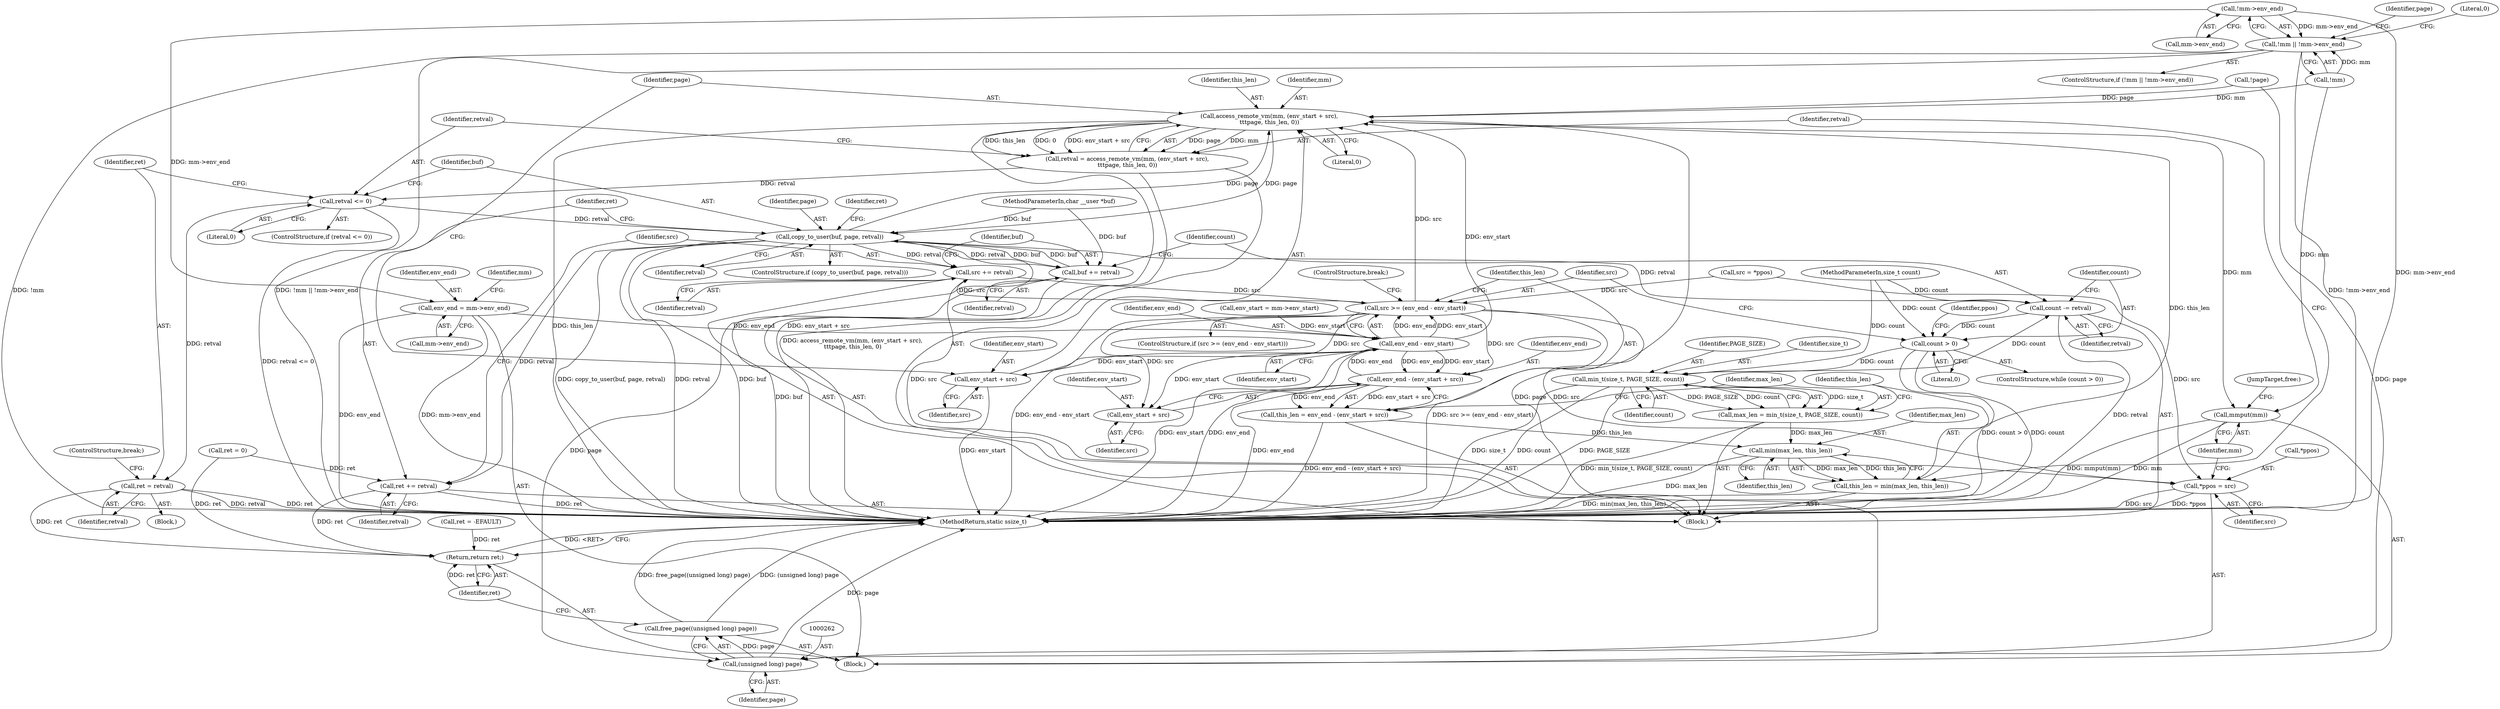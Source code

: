 digraph "0_linux_8148a73c9901a8794a50f950083c00ccf97d43b3@pointer" {
"1000129" [label="(Call,!mm->env_end)"];
"1000126" [label="(Call,!mm || !mm->env_end)"];
"1000168" [label="(Call,env_end = mm->env_end)"];
"1000189" [label="(Call,env_end - env_start)"];
"1000187" [label="(Call,src >= (env_end - env_start))"];
"1000195" [label="(Call,env_end - (env_start + src))"];
"1000193" [label="(Call,this_len = env_end - (env_start + src))"];
"1000208" [label="(Call,min(max_len, this_len))"];
"1000206" [label="(Call,this_len = min(max_len, this_len))"];
"1000213" [label="(Call,access_remote_vm(mm, (env_start + src),\n\t\t\tpage, this_len, 0))"];
"1000211" [label="(Call,retval = access_remote_vm(mm, (env_start + src),\n\t\t\tpage, this_len, 0))"];
"1000222" [label="(Call,retval <= 0)"];
"1000226" [label="(Call,ret = retval)"];
"1000264" [label="(Return,return ret;)"];
"1000231" [label="(Call,copy_to_user(buf, page, retval))"];
"1000241" [label="(Call,ret += retval)"];
"1000244" [label="(Call,src += retval)"];
"1000253" [label="(Call,*ppos = src)"];
"1000247" [label="(Call,buf += retval)"];
"1000250" [label="(Call,count -= retval)"];
"1000179" [label="(Call,count > 0)"];
"1000202" [label="(Call,min_t(size_t, PAGE_SIZE, count))"];
"1000200" [label="(Call,max_len = min_t(size_t, PAGE_SIZE, count))"];
"1000261" [label="(Call,(unsigned long) page)"];
"1000260" [label="(Call,free_page((unsigned long) page))"];
"1000257" [label="(Call,mmput(mm))"];
"1000197" [label="(Call,env_start + src)"];
"1000215" [label="(Call,env_start + src)"];
"1000136" [label="(Identifier,page)"];
"1000231" [label="(Call,copy_to_user(buf, page, retval))"];
"1000200" [label="(Call,max_len = min_t(size_t, PAGE_SIZE, count))"];
"1000180" [label="(Identifier,count)"];
"1000242" [label="(Identifier,ret)"];
"1000226" [label="(Call,ret = retval)"];
"1000232" [label="(Identifier,buf)"];
"1000241" [label="(Call,ret += retval)"];
"1000191" [label="(Identifier,env_start)"];
"1000103" [label="(MethodParameterIn,char __user *buf)"];
"1000134" [label="(Literal,0)"];
"1000257" [label="(Call,mmput(mm))"];
"1000243" [label="(Identifier,retval)"];
"1000265" [label="(Identifier,ret)"];
"1000224" [label="(Literal,0)"];
"1000253" [label="(Call,*ppos = src)"];
"1000147" [label="(Call,ret = 0)"];
"1000215" [label="(Call,env_start + src)"];
"1000219" [label="(Identifier,this_len)"];
"1000168" [label="(Call,env_end = mm->env_end)"];
"1000247" [label="(Call,buf += retval)"];
"1000220" [label="(Literal,0)"];
"1000212" [label="(Identifier,retval)"];
"1000195" [label="(Call,env_end - (env_start + src))"];
"1000216" [label="(Identifier,env_start)"];
"1000130" [label="(Call,mm->env_end)"];
"1000109" [label="(Call,src = *ppos)"];
"1000222" [label="(Call,retval <= 0)"];
"1000213" [label="(Call,access_remote_vm(mm, (env_start + src),\n\t\t\tpage, this_len, 0))"];
"1000104" [label="(MethodParameterIn,size_t count)"];
"1000227" [label="(Identifier,ret)"];
"1000245" [label="(Identifier,src)"];
"1000181" [label="(Literal,0)"];
"1000170" [label="(Call,mm->env_end)"];
"1000246" [label="(Identifier,retval)"];
"1000255" [label="(Identifier,ppos)"];
"1000249" [label="(Identifier,retval)"];
"1000201" [label="(Identifier,max_len)"];
"1000129" [label="(Call,!mm->env_end)"];
"1000187" [label="(Call,src >= (env_end - env_start))"];
"1000127" [label="(Call,!mm)"];
"1000233" [label="(Identifier,page)"];
"1000192" [label="(ControlStructure,break;)"];
"1000244" [label="(Call,src += retval)"];
"1000106" [label="(Block,)"];
"1000190" [label="(Identifier,env_end)"];
"1000261" [label="(Call,(unsigned long) page)"];
"1000202" [label="(Call,min_t(size_t, PAGE_SIZE, count))"];
"1000209" [label="(Identifier,max_len)"];
"1000218" [label="(Identifier,page)"];
"1000210" [label="(Identifier,this_len)"];
"1000182" [label="(Block,)"];
"1000225" [label="(Block,)"];
"1000206" [label="(Call,this_len = min(max_len, this_len))"];
"1000223" [label="(Identifier,retval)"];
"1000211" [label="(Call,retval = access_remote_vm(mm, (env_start + src),\n\t\t\tpage, this_len, 0))"];
"1000266" [label="(MethodReturn,static ssize_t)"];
"1000263" [label="(Identifier,page)"];
"1000264" [label="(Return,return ret;)"];
"1000126" [label="(Call,!mm || !mm->env_end)"];
"1000259" [label="(JumpTarget,free:)"];
"1000198" [label="(Identifier,env_start)"];
"1000214" [label="(Identifier,mm)"];
"1000169" [label="(Identifier,env_end)"];
"1000258" [label="(Identifier,mm)"];
"1000178" [label="(ControlStructure,while (count > 0))"];
"1000186" [label="(ControlStructure,if (src >= (env_end - env_start)))"];
"1000236" [label="(Call,ret = -EFAULT)"];
"1000207" [label="(Identifier,this_len)"];
"1000260" [label="(Call,free_page((unsigned long) page))"];
"1000197" [label="(Call,env_start + src)"];
"1000125" [label="(ControlStructure,if (!mm || !mm->env_end))"];
"1000250" [label="(Call,count -= retval)"];
"1000199" [label="(Identifier,src)"];
"1000252" [label="(Identifier,retval)"];
"1000230" [label="(ControlStructure,if (copy_to_user(buf, page, retval)))"];
"1000204" [label="(Identifier,PAGE_SIZE)"];
"1000234" [label="(Identifier,retval)"];
"1000228" [label="(Identifier,retval)"];
"1000205" [label="(Identifier,count)"];
"1000194" [label="(Identifier,this_len)"];
"1000176" [label="(Identifier,mm)"];
"1000229" [label="(ControlStructure,break;)"];
"1000179" [label="(Call,count > 0)"];
"1000163" [label="(Call,env_start = mm->env_start)"];
"1000256" [label="(Identifier,src)"];
"1000189" [label="(Call,env_end - env_start)"];
"1000254" [label="(Call,*ppos)"];
"1000221" [label="(ControlStructure,if (retval <= 0))"];
"1000196" [label="(Identifier,env_end)"];
"1000237" [label="(Identifier,ret)"];
"1000217" [label="(Identifier,src)"];
"1000188" [label="(Identifier,src)"];
"1000142" [label="(Call,!page)"];
"1000193" [label="(Call,this_len = env_end - (env_start + src))"];
"1000248" [label="(Identifier,buf)"];
"1000208" [label="(Call,min(max_len, this_len))"];
"1000203" [label="(Identifier,size_t)"];
"1000251" [label="(Identifier,count)"];
"1000129" -> "1000126"  [label="AST: "];
"1000129" -> "1000130"  [label="CFG: "];
"1000130" -> "1000129"  [label="AST: "];
"1000126" -> "1000129"  [label="CFG: "];
"1000129" -> "1000266"  [label="DDG: mm->env_end"];
"1000129" -> "1000126"  [label="DDG: mm->env_end"];
"1000129" -> "1000168"  [label="DDG: mm->env_end"];
"1000126" -> "1000125"  [label="AST: "];
"1000126" -> "1000127"  [label="CFG: "];
"1000127" -> "1000126"  [label="AST: "];
"1000134" -> "1000126"  [label="CFG: "];
"1000136" -> "1000126"  [label="CFG: "];
"1000126" -> "1000266"  [label="DDG: !mm || !mm->env_end"];
"1000126" -> "1000266"  [label="DDG: !mm->env_end"];
"1000126" -> "1000266"  [label="DDG: !mm"];
"1000127" -> "1000126"  [label="DDG: mm"];
"1000168" -> "1000106"  [label="AST: "];
"1000168" -> "1000170"  [label="CFG: "];
"1000169" -> "1000168"  [label="AST: "];
"1000170" -> "1000168"  [label="AST: "];
"1000176" -> "1000168"  [label="CFG: "];
"1000168" -> "1000266"  [label="DDG: env_end"];
"1000168" -> "1000266"  [label="DDG: mm->env_end"];
"1000168" -> "1000189"  [label="DDG: env_end"];
"1000189" -> "1000187"  [label="AST: "];
"1000189" -> "1000191"  [label="CFG: "];
"1000190" -> "1000189"  [label="AST: "];
"1000191" -> "1000189"  [label="AST: "];
"1000187" -> "1000189"  [label="CFG: "];
"1000189" -> "1000266"  [label="DDG: env_end"];
"1000189" -> "1000266"  [label="DDG: env_start"];
"1000189" -> "1000187"  [label="DDG: env_end"];
"1000189" -> "1000187"  [label="DDG: env_start"];
"1000195" -> "1000189"  [label="DDG: env_end"];
"1000163" -> "1000189"  [label="DDG: env_start"];
"1000189" -> "1000195"  [label="DDG: env_end"];
"1000189" -> "1000195"  [label="DDG: env_start"];
"1000189" -> "1000197"  [label="DDG: env_start"];
"1000189" -> "1000213"  [label="DDG: env_start"];
"1000189" -> "1000215"  [label="DDG: env_start"];
"1000187" -> "1000186"  [label="AST: "];
"1000188" -> "1000187"  [label="AST: "];
"1000192" -> "1000187"  [label="CFG: "];
"1000194" -> "1000187"  [label="CFG: "];
"1000187" -> "1000266"  [label="DDG: src >= (env_end - env_start)"];
"1000187" -> "1000266"  [label="DDG: env_end - env_start"];
"1000109" -> "1000187"  [label="DDG: src"];
"1000244" -> "1000187"  [label="DDG: src"];
"1000187" -> "1000195"  [label="DDG: src"];
"1000187" -> "1000197"  [label="DDG: src"];
"1000187" -> "1000213"  [label="DDG: src"];
"1000187" -> "1000215"  [label="DDG: src"];
"1000187" -> "1000244"  [label="DDG: src"];
"1000187" -> "1000253"  [label="DDG: src"];
"1000195" -> "1000193"  [label="AST: "];
"1000195" -> "1000197"  [label="CFG: "];
"1000196" -> "1000195"  [label="AST: "];
"1000197" -> "1000195"  [label="AST: "];
"1000193" -> "1000195"  [label="CFG: "];
"1000195" -> "1000266"  [label="DDG: env_end"];
"1000195" -> "1000193"  [label="DDG: env_end"];
"1000195" -> "1000193"  [label="DDG: env_start + src"];
"1000193" -> "1000182"  [label="AST: "];
"1000194" -> "1000193"  [label="AST: "];
"1000201" -> "1000193"  [label="CFG: "];
"1000193" -> "1000266"  [label="DDG: env_end - (env_start + src)"];
"1000193" -> "1000208"  [label="DDG: this_len"];
"1000208" -> "1000206"  [label="AST: "];
"1000208" -> "1000210"  [label="CFG: "];
"1000209" -> "1000208"  [label="AST: "];
"1000210" -> "1000208"  [label="AST: "];
"1000206" -> "1000208"  [label="CFG: "];
"1000208" -> "1000266"  [label="DDG: max_len"];
"1000208" -> "1000206"  [label="DDG: max_len"];
"1000208" -> "1000206"  [label="DDG: this_len"];
"1000200" -> "1000208"  [label="DDG: max_len"];
"1000206" -> "1000182"  [label="AST: "];
"1000207" -> "1000206"  [label="AST: "];
"1000212" -> "1000206"  [label="CFG: "];
"1000206" -> "1000266"  [label="DDG: min(max_len, this_len)"];
"1000206" -> "1000213"  [label="DDG: this_len"];
"1000213" -> "1000211"  [label="AST: "];
"1000213" -> "1000220"  [label="CFG: "];
"1000214" -> "1000213"  [label="AST: "];
"1000215" -> "1000213"  [label="AST: "];
"1000218" -> "1000213"  [label="AST: "];
"1000219" -> "1000213"  [label="AST: "];
"1000220" -> "1000213"  [label="AST: "];
"1000211" -> "1000213"  [label="CFG: "];
"1000213" -> "1000266"  [label="DDG: this_len"];
"1000213" -> "1000266"  [label="DDG: env_start + src"];
"1000213" -> "1000211"  [label="DDG: page"];
"1000213" -> "1000211"  [label="DDG: mm"];
"1000213" -> "1000211"  [label="DDG: this_len"];
"1000213" -> "1000211"  [label="DDG: 0"];
"1000213" -> "1000211"  [label="DDG: env_start + src"];
"1000127" -> "1000213"  [label="DDG: mm"];
"1000231" -> "1000213"  [label="DDG: page"];
"1000142" -> "1000213"  [label="DDG: page"];
"1000213" -> "1000231"  [label="DDG: page"];
"1000213" -> "1000257"  [label="DDG: mm"];
"1000213" -> "1000261"  [label="DDG: page"];
"1000211" -> "1000182"  [label="AST: "];
"1000212" -> "1000211"  [label="AST: "];
"1000223" -> "1000211"  [label="CFG: "];
"1000211" -> "1000266"  [label="DDG: access_remote_vm(mm, (env_start + src),\n\t\t\tpage, this_len, 0)"];
"1000211" -> "1000222"  [label="DDG: retval"];
"1000222" -> "1000221"  [label="AST: "];
"1000222" -> "1000224"  [label="CFG: "];
"1000223" -> "1000222"  [label="AST: "];
"1000224" -> "1000222"  [label="AST: "];
"1000227" -> "1000222"  [label="CFG: "];
"1000232" -> "1000222"  [label="CFG: "];
"1000222" -> "1000266"  [label="DDG: retval <= 0"];
"1000222" -> "1000226"  [label="DDG: retval"];
"1000222" -> "1000231"  [label="DDG: retval"];
"1000226" -> "1000225"  [label="AST: "];
"1000226" -> "1000228"  [label="CFG: "];
"1000227" -> "1000226"  [label="AST: "];
"1000228" -> "1000226"  [label="AST: "];
"1000229" -> "1000226"  [label="CFG: "];
"1000226" -> "1000266"  [label="DDG: ret"];
"1000226" -> "1000266"  [label="DDG: retval"];
"1000226" -> "1000264"  [label="DDG: ret"];
"1000264" -> "1000106"  [label="AST: "];
"1000264" -> "1000265"  [label="CFG: "];
"1000265" -> "1000264"  [label="AST: "];
"1000266" -> "1000264"  [label="CFG: "];
"1000264" -> "1000266"  [label="DDG: <RET>"];
"1000265" -> "1000264"  [label="DDG: ret"];
"1000236" -> "1000264"  [label="DDG: ret"];
"1000147" -> "1000264"  [label="DDG: ret"];
"1000241" -> "1000264"  [label="DDG: ret"];
"1000231" -> "1000230"  [label="AST: "];
"1000231" -> "1000234"  [label="CFG: "];
"1000232" -> "1000231"  [label="AST: "];
"1000233" -> "1000231"  [label="AST: "];
"1000234" -> "1000231"  [label="AST: "];
"1000237" -> "1000231"  [label="CFG: "];
"1000242" -> "1000231"  [label="CFG: "];
"1000231" -> "1000266"  [label="DDG: buf"];
"1000231" -> "1000266"  [label="DDG: copy_to_user(buf, page, retval)"];
"1000231" -> "1000266"  [label="DDG: retval"];
"1000247" -> "1000231"  [label="DDG: buf"];
"1000103" -> "1000231"  [label="DDG: buf"];
"1000231" -> "1000241"  [label="DDG: retval"];
"1000231" -> "1000244"  [label="DDG: retval"];
"1000231" -> "1000247"  [label="DDG: retval"];
"1000231" -> "1000247"  [label="DDG: buf"];
"1000231" -> "1000250"  [label="DDG: retval"];
"1000231" -> "1000261"  [label="DDG: page"];
"1000241" -> "1000182"  [label="AST: "];
"1000241" -> "1000243"  [label="CFG: "];
"1000242" -> "1000241"  [label="AST: "];
"1000243" -> "1000241"  [label="AST: "];
"1000245" -> "1000241"  [label="CFG: "];
"1000241" -> "1000266"  [label="DDG: ret"];
"1000147" -> "1000241"  [label="DDG: ret"];
"1000244" -> "1000182"  [label="AST: "];
"1000244" -> "1000246"  [label="CFG: "];
"1000245" -> "1000244"  [label="AST: "];
"1000246" -> "1000244"  [label="AST: "];
"1000248" -> "1000244"  [label="CFG: "];
"1000244" -> "1000253"  [label="DDG: src"];
"1000253" -> "1000106"  [label="AST: "];
"1000253" -> "1000256"  [label="CFG: "];
"1000254" -> "1000253"  [label="AST: "];
"1000256" -> "1000253"  [label="AST: "];
"1000258" -> "1000253"  [label="CFG: "];
"1000253" -> "1000266"  [label="DDG: *ppos"];
"1000253" -> "1000266"  [label="DDG: src"];
"1000109" -> "1000253"  [label="DDG: src"];
"1000247" -> "1000182"  [label="AST: "];
"1000247" -> "1000249"  [label="CFG: "];
"1000248" -> "1000247"  [label="AST: "];
"1000249" -> "1000247"  [label="AST: "];
"1000251" -> "1000247"  [label="CFG: "];
"1000247" -> "1000266"  [label="DDG: buf"];
"1000103" -> "1000247"  [label="DDG: buf"];
"1000250" -> "1000182"  [label="AST: "];
"1000250" -> "1000252"  [label="CFG: "];
"1000251" -> "1000250"  [label="AST: "];
"1000252" -> "1000250"  [label="AST: "];
"1000180" -> "1000250"  [label="CFG: "];
"1000250" -> "1000266"  [label="DDG: retval"];
"1000250" -> "1000179"  [label="DDG: count"];
"1000202" -> "1000250"  [label="DDG: count"];
"1000104" -> "1000250"  [label="DDG: count"];
"1000179" -> "1000178"  [label="AST: "];
"1000179" -> "1000181"  [label="CFG: "];
"1000180" -> "1000179"  [label="AST: "];
"1000181" -> "1000179"  [label="AST: "];
"1000188" -> "1000179"  [label="CFG: "];
"1000255" -> "1000179"  [label="CFG: "];
"1000179" -> "1000266"  [label="DDG: count > 0"];
"1000179" -> "1000266"  [label="DDG: count"];
"1000104" -> "1000179"  [label="DDG: count"];
"1000179" -> "1000202"  [label="DDG: count"];
"1000202" -> "1000200"  [label="AST: "];
"1000202" -> "1000205"  [label="CFG: "];
"1000203" -> "1000202"  [label="AST: "];
"1000204" -> "1000202"  [label="AST: "];
"1000205" -> "1000202"  [label="AST: "];
"1000200" -> "1000202"  [label="CFG: "];
"1000202" -> "1000266"  [label="DDG: size_t"];
"1000202" -> "1000266"  [label="DDG: count"];
"1000202" -> "1000266"  [label="DDG: PAGE_SIZE"];
"1000202" -> "1000200"  [label="DDG: size_t"];
"1000202" -> "1000200"  [label="DDG: PAGE_SIZE"];
"1000202" -> "1000200"  [label="DDG: count"];
"1000104" -> "1000202"  [label="DDG: count"];
"1000200" -> "1000182"  [label="AST: "];
"1000201" -> "1000200"  [label="AST: "];
"1000207" -> "1000200"  [label="CFG: "];
"1000200" -> "1000266"  [label="DDG: min_t(size_t, PAGE_SIZE, count)"];
"1000261" -> "1000260"  [label="AST: "];
"1000261" -> "1000263"  [label="CFG: "];
"1000262" -> "1000261"  [label="AST: "];
"1000263" -> "1000261"  [label="AST: "];
"1000260" -> "1000261"  [label="CFG: "];
"1000261" -> "1000266"  [label="DDG: page"];
"1000261" -> "1000260"  [label="DDG: page"];
"1000142" -> "1000261"  [label="DDG: page"];
"1000260" -> "1000106"  [label="AST: "];
"1000265" -> "1000260"  [label="CFG: "];
"1000260" -> "1000266"  [label="DDG: free_page((unsigned long) page)"];
"1000260" -> "1000266"  [label="DDG: (unsigned long) page"];
"1000257" -> "1000106"  [label="AST: "];
"1000257" -> "1000258"  [label="CFG: "];
"1000258" -> "1000257"  [label="AST: "];
"1000259" -> "1000257"  [label="CFG: "];
"1000257" -> "1000266"  [label="DDG: mm"];
"1000257" -> "1000266"  [label="DDG: mmput(mm)"];
"1000127" -> "1000257"  [label="DDG: mm"];
"1000197" -> "1000199"  [label="CFG: "];
"1000198" -> "1000197"  [label="AST: "];
"1000199" -> "1000197"  [label="AST: "];
"1000215" -> "1000217"  [label="CFG: "];
"1000216" -> "1000215"  [label="AST: "];
"1000217" -> "1000215"  [label="AST: "];
"1000218" -> "1000215"  [label="CFG: "];
"1000215" -> "1000266"  [label="DDG: env_start"];
}
